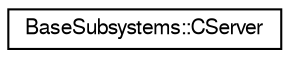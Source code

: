 digraph "Representación gráfica de la clase"
{
  edge [fontname="FreeSans",fontsize="10",labelfontname="FreeSans",labelfontsize="10"];
  node [fontname="FreeSans",fontsize="10",shape=record];
  rankdir="LR";
  Node1 [label="BaseSubsystems::CServer",height=0.2,width=0.4,color="black", fillcolor="white", style="filled",URL="$class_base_subsystems_1_1_c_server.html",tooltip="Clase central que se encarga de inicializar y gestionar los diferentes subsistemas necesarios para co..."];
}
